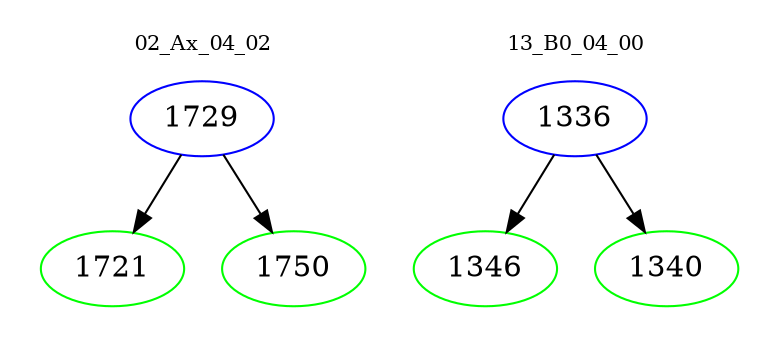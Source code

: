 digraph{
subgraph cluster_0 {
color = white
label = "02_Ax_04_02";
fontsize=10;
T0_1729 [label="1729", color="blue"]
T0_1729 -> T0_1721 [color="black"]
T0_1721 [label="1721", color="green"]
T0_1729 -> T0_1750 [color="black"]
T0_1750 [label="1750", color="green"]
}
subgraph cluster_1 {
color = white
label = "13_B0_04_00";
fontsize=10;
T1_1336 [label="1336", color="blue"]
T1_1336 -> T1_1346 [color="black"]
T1_1346 [label="1346", color="green"]
T1_1336 -> T1_1340 [color="black"]
T1_1340 [label="1340", color="green"]
}
}
